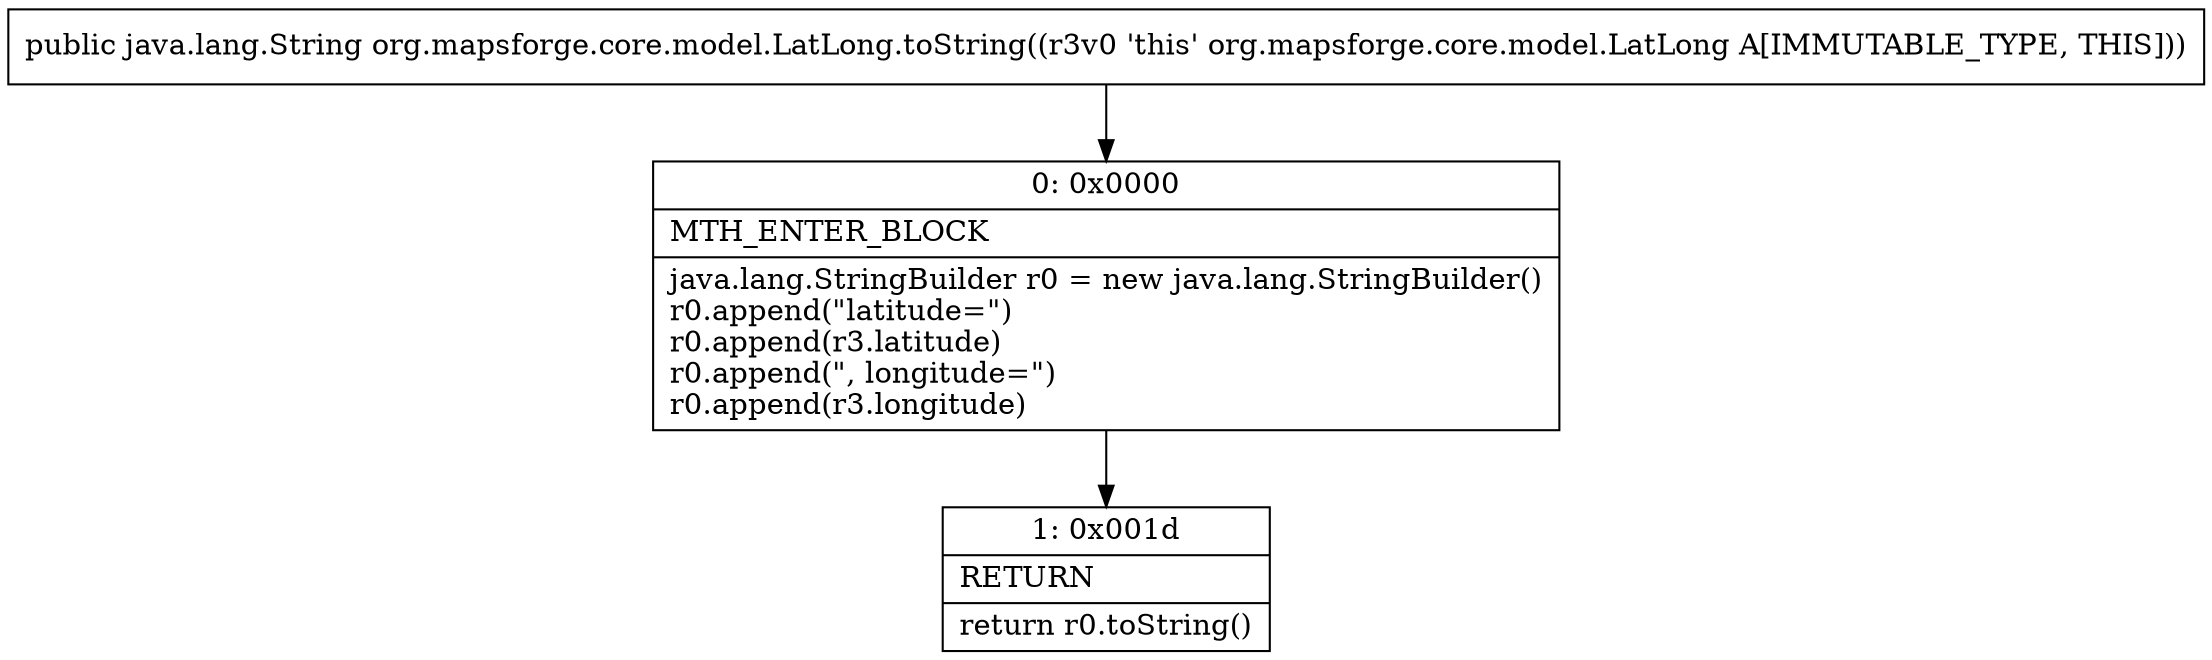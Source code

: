 digraph "CFG fororg.mapsforge.core.model.LatLong.toString()Ljava\/lang\/String;" {
Node_0 [shape=record,label="{0\:\ 0x0000|MTH_ENTER_BLOCK\l|java.lang.StringBuilder r0 = new java.lang.StringBuilder()\lr0.append(\"latitude=\")\lr0.append(r3.latitude)\lr0.append(\", longitude=\")\lr0.append(r3.longitude)\l}"];
Node_1 [shape=record,label="{1\:\ 0x001d|RETURN\l|return r0.toString()\l}"];
MethodNode[shape=record,label="{public java.lang.String org.mapsforge.core.model.LatLong.toString((r3v0 'this' org.mapsforge.core.model.LatLong A[IMMUTABLE_TYPE, THIS])) }"];
MethodNode -> Node_0;
Node_0 -> Node_1;
}

